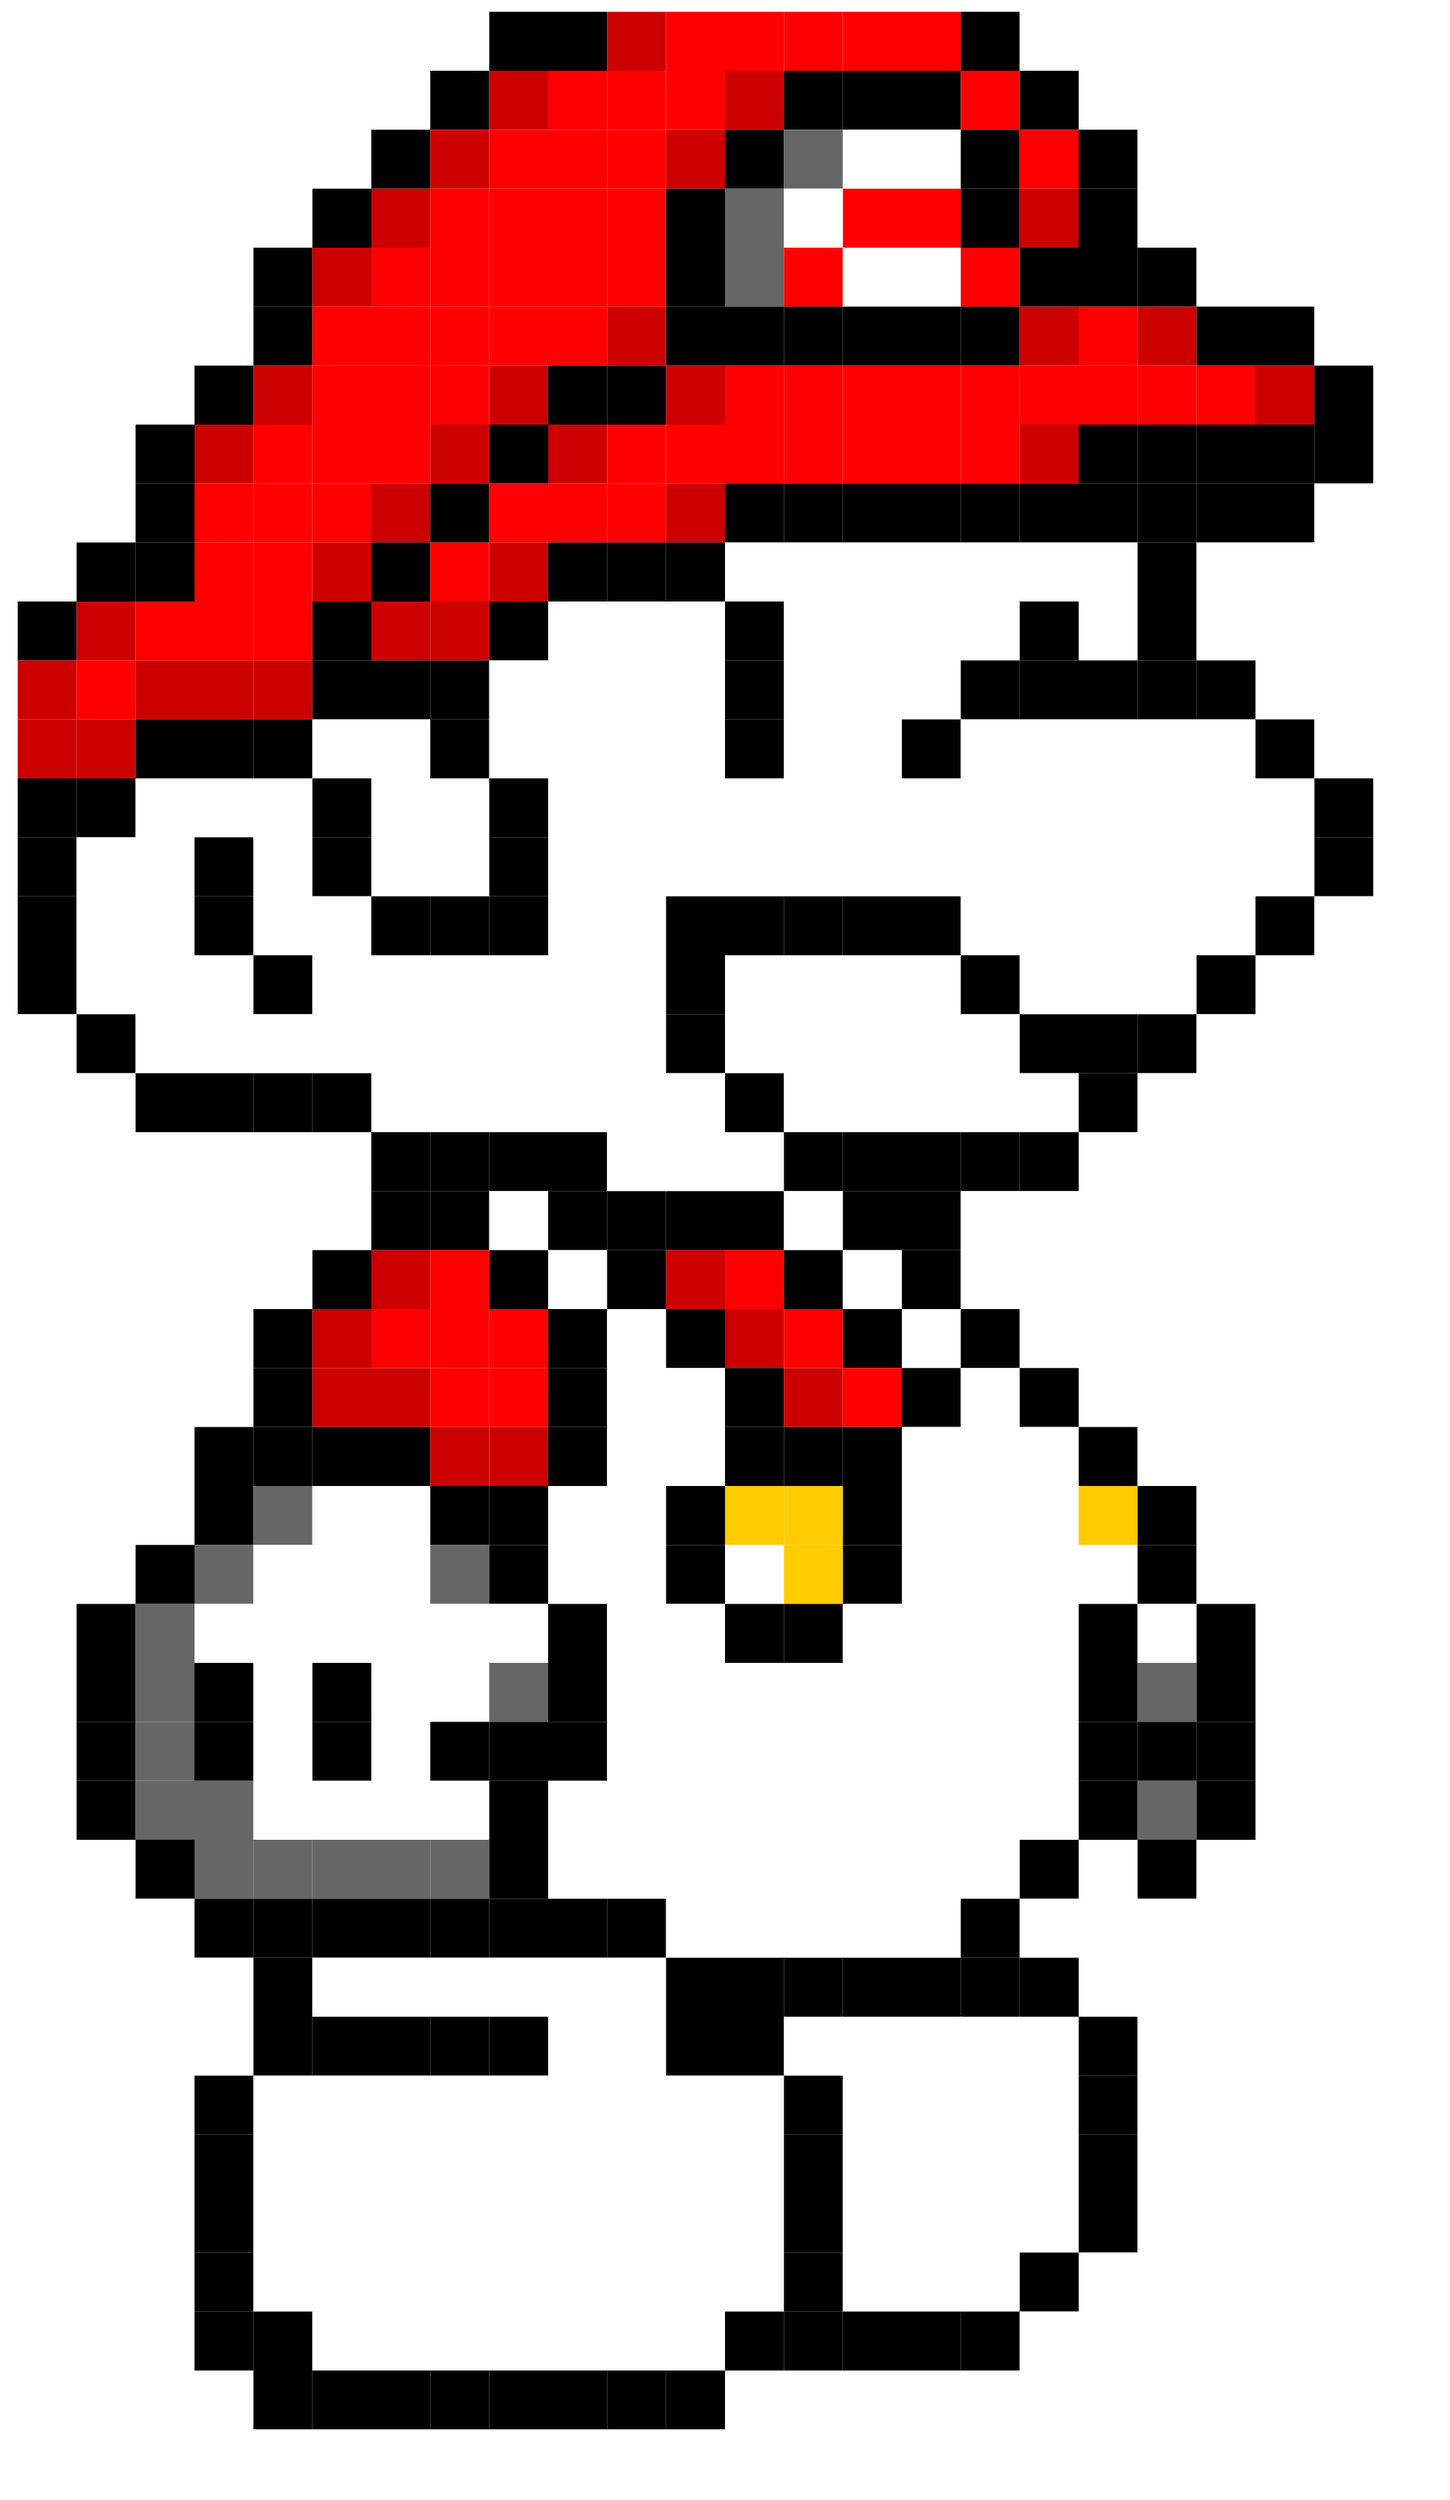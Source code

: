 digraph G {
	node [shape=none] 
Mat1 [label=<
 <table border="0" cellborder="0" cellspacing = "0">
<tr><td BGCOLOR = "#FFFFFF" height="40" width="40"></td><td BGCOLOR = "#FFFFFF" height="40" width="40"></td><td BGCOLOR = "#FFFFFF" height="40" width="40"></td><td BGCOLOR = "#FFFFFF" height="40" width="40"></td><td BGCOLOR = "#FFFFFF" height="40" width="40"></td><td BGCOLOR = "#FFFFFF" height="40" width="40"></td><td BGCOLOR = "#FFFFFF" height="40" width="40"></td><td BGCOLOR = "#FFFFFF" height="40" width="40"></td><td BGCOLOR = "#000000" height="40" width="40"></td><td BGCOLOR = "#000000" height="40" width="40"></td><td BGCOLOR = "#CC0000" height="40" width="40"></td><td BGCOLOR = "#FF0000" height="40" width="40"></td><td BGCOLOR = "#FF0000" height="40" width="40"></td><td BGCOLOR = "#FF0000" height="40" width="40"></td><td BGCOLOR = "#FF0000" height="40" width="40"></td><td BGCOLOR = "#FF0000" height="40" width="40"></td><td BGCOLOR = "#000000" height="40" width="40"></td><td BGCOLOR = "#FFFFFF" height="40" width="40"></td><td BGCOLOR = "#FFFFFF" height="40" width="40"></td><td BGCOLOR = "#FFFFFF" height="40" width="40"></td><td BGCOLOR = "#FFFFFF" height="40" width="40"></td><td BGCOLOR = "#FFFFFF" height="40" width="40"></td><td BGCOLOR = "#FFFFFF" height="40" width="40"></td><td BGCOLOR = "#FFFFFF" height="40" width="40"></td></tr>
<tr><td BGCOLOR = "#FFFFFF" height="40" width="40"></td><td BGCOLOR = "#FFFFFF" height="40" width="40"></td><td BGCOLOR = "#FFFFFF" height="40" width="40"></td><td BGCOLOR = "#FFFFFF" height="40" width="40"></td><td BGCOLOR = "#FFFFFF" height="40" width="40"></td><td BGCOLOR = "#FFFFFF" height="40" width="40"></td><td BGCOLOR = "#FFFFFF" height="40" width="40"></td><td BGCOLOR = "#000000" height="40" width="40"></td><td BGCOLOR = "#CC0000" height="40" width="40"></td><td BGCOLOR = "#FF0000" height="40" width="40"></td><td BGCOLOR = "#FF0000" height="40" width="40"></td><td BGCOLOR = "#FF0000" height="40" width="40"></td><td BGCOLOR = "#CC0000" height="40" width="40"></td><td BGCOLOR = "#000000" height="40" width="40"></td><td BGCOLOR = "#000000" height="40" width="40"></td><td BGCOLOR = "#000000" height="40" width="40"></td><td BGCOLOR = "#FF0000" height="40" width="40"></td><td BGCOLOR = "#000000" height="40" width="40"></td><td BGCOLOR = "#FFFFFF" height="40" width="40"></td><td BGCOLOR = "#FFFFFF" height="40" width="40"></td><td BGCOLOR = "#FFFFFF" height="40" width="40"></td><td BGCOLOR = "#FFFFFF" height="40" width="40"></td><td BGCOLOR = "#FFFFFF" height="40" width="40"></td><td BGCOLOR = "#FFFFFF" height="40" width="40"></td></tr>
<tr><td BGCOLOR = "#FFFFFF" height="40" width="40"></td><td BGCOLOR = "#FFFFFF" height="40" width="40"></td><td BGCOLOR = "#FFFFFF" height="40" width="40"></td><td BGCOLOR = "#FFFFFF" height="40" width="40"></td><td BGCOLOR = "#FFFFFF" height="40" width="40"></td><td BGCOLOR = "#FFFFFF" height="40" width="40"></td><td BGCOLOR = "#000000" height="40" width="40"></td><td BGCOLOR = "#CC0000" height="40" width="40"></td><td BGCOLOR = "#FF0000" height="40" width="40"></td><td BGCOLOR = "#FF0000" height="40" width="40"></td><td BGCOLOR = "#FF0000" height="40" width="40"></td><td BGCOLOR = "#CC0000" height="40" width="40"></td><td BGCOLOR = "#000000" height="40" width="40"></td><td BGCOLOR = "#666666" height="40" width="40"></td><td BGCOLOR = "#FFFFFF" height="40" width="40"></td><td BGCOLOR = "#FFFFFF" height="40" width="40"></td><td BGCOLOR = "#000000" height="40" width="40"></td><td BGCOLOR = "#FF0000" height="40" width="40"></td><td BGCOLOR = "#000000" height="40" width="40"></td><td BGCOLOR = "#FFFFFF" height="40" width="40"></td><td BGCOLOR = "#FFFFFF" height="40" width="40"></td><td BGCOLOR = "#FFFFFF" height="40" width="40"></td><td BGCOLOR = "#FFFFFF" height="40" width="40"></td><td BGCOLOR = "#FFFFFF" height="40" width="40"></td></tr>
<tr><td BGCOLOR = "#FFFFFF" height="40" width="40"></td><td BGCOLOR = "#FFFFFF" height="40" width="40"></td><td BGCOLOR = "#FFFFFF" height="40" width="40"></td><td BGCOLOR = "#FFFFFF" height="40" width="40"></td><td BGCOLOR = "#FFFFFF" height="40" width="40"></td><td BGCOLOR = "#000000" height="40" width="40"></td><td BGCOLOR = "#CC0000" height="40" width="40"></td><td BGCOLOR = "#FF0000" height="40" width="40"></td><td BGCOLOR = "#FF0000" height="40" width="40"></td><td BGCOLOR = "#FF0000" height="40" width="40"></td><td BGCOLOR = "#FF0000" height="40" width="40"></td><td BGCOLOR = "#000000" height="40" width="40"></td><td BGCOLOR = "#666666" height="40" width="40"></td><td BGCOLOR = "#FFFFFF" height="40" width="40"></td><td BGCOLOR = "#FF0000" height="40" width="40"></td><td BGCOLOR = "#FF0000" height="40" width="40"></td><td BGCOLOR = "#000000" height="40" width="40"></td><td BGCOLOR = "#CC0000" height="40" width="40"></td><td BGCOLOR = "#000000" height="40" width="40"></td><td BGCOLOR = "#FFFFFF" height="40" width="40"></td><td BGCOLOR = "#FFFFFF" height="40" width="40"></td><td BGCOLOR = "#FFFFFF" height="40" width="40"></td><td BGCOLOR = "#FFFFFF" height="40" width="40"></td><td BGCOLOR = "#FFFFFF" height="40" width="40"></td></tr>
<tr><td BGCOLOR = "#FFFFFF" height="40" width="40"></td><td BGCOLOR = "#FFFFFF" height="40" width="40"></td><td BGCOLOR = "#FFFFFF" height="40" width="40"></td><td BGCOLOR = "#FFFFFF" height="40" width="40"></td><td BGCOLOR = "#000000" height="40" width="40"></td><td BGCOLOR = "#CC0000" height="40" width="40"></td><td BGCOLOR = "#FF0000" height="40" width="40"></td><td BGCOLOR = "#FF0000" height="40" width="40"></td><td BGCOLOR = "#FF0000" height="40" width="40"></td><td BGCOLOR = "#FF0000" height="40" width="40"></td><td BGCOLOR = "#FF0000" height="40" width="40"></td><td BGCOLOR = "#000000" height="40" width="40"></td><td BGCOLOR = "#666666" height="40" width="40"></td><td BGCOLOR = "#FF0000" height="40" width="40"></td><td BGCOLOR = "#FFFFFF" height="40" width="40"></td><td BGCOLOR = "#FFFFFF" height="40" width="40"></td><td BGCOLOR = "#FF0000" height="40" width="40"></td><td BGCOLOR = "#000000" height="40" width="40"></td><td BGCOLOR = "#000000" height="40" width="40"></td><td BGCOLOR = "#000000" height="40" width="40"></td><td BGCOLOR = "#FFFFFF" height="40" width="40"></td><td BGCOLOR = "#FFFFFF" height="40" width="40"></td><td BGCOLOR = "#FFFFFF" height="40" width="40"></td><td BGCOLOR = "#FFFFFF" height="40" width="40"></td></tr>
<tr><td BGCOLOR = "#FFFFFF" height="40" width="40"></td><td BGCOLOR = "#FFFFFF" height="40" width="40"></td><td BGCOLOR = "#FFFFFF" height="40" width="40"></td><td BGCOLOR = "#FFFFFF" height="40" width="40"></td><td BGCOLOR = "#000000" height="40" width="40"></td><td BGCOLOR = "#FF0000" height="40" width="40"></td><td BGCOLOR = "#FF0000" height="40" width="40"></td><td BGCOLOR = "#FF0000" height="40" width="40"></td><td BGCOLOR = "#FF0000" height="40" width="40"></td><td BGCOLOR = "#FF0000" height="40" width="40"></td><td BGCOLOR = "#CC0000" height="40" width="40"></td><td BGCOLOR = "#000000" height="40" width="40"></td><td BGCOLOR = "#000000" height="40" width="40"></td><td BGCOLOR = "#000000" height="40" width="40"></td><td BGCOLOR = "#000000" height="40" width="40"></td><td BGCOLOR = "#000000" height="40" width="40"></td><td BGCOLOR = "#000000" height="40" width="40"></td><td BGCOLOR = "#CC0000" height="40" width="40"></td><td BGCOLOR = "#FF0000" height="40" width="40"></td><td BGCOLOR = "#CC0000" height="40" width="40"></td><td BGCOLOR = "#000000" height="40" width="40"></td><td BGCOLOR = "#000000" height="40" width="40"></td><td BGCOLOR = "#FFFFFF" height="40" width="40"></td><td BGCOLOR = "#FFFFFF" height="40" width="40"></td></tr>
<tr><td BGCOLOR = "#FFFFFF" height="40" width="40"></td><td BGCOLOR = "#FFFFFF" height="40" width="40"></td><td BGCOLOR = "#FFFFFF" height="40" width="40"></td><td BGCOLOR = "#000000" height="40" width="40"></td><td BGCOLOR = "#CC0000" height="40" width="40"></td><td BGCOLOR = "#FF0000" height="40" width="40"></td><td BGCOLOR = "#FF0000" height="40" width="40"></td><td BGCOLOR = "#FF0000" height="40" width="40"></td><td BGCOLOR = "#CC0000" height="40" width="40"></td><td BGCOLOR = "#000000" height="40" width="40"></td><td BGCOLOR = "#000000" height="40" width="40"></td><td BGCOLOR = "#CC0000" height="40" width="40"></td><td BGCOLOR = "#FF0000" height="40" width="40"></td><td BGCOLOR = "#FF0000" height="40" width="40"></td><td BGCOLOR = "#FF0000" height="40" width="40"></td><td BGCOLOR = "#FF0000" height="40" width="40"></td><td BGCOLOR = "#FF0000" height="40" width="40"></td><td BGCOLOR = "#FF0000" height="40" width="40"></td><td BGCOLOR = "#FF0000" height="40" width="40"></td><td BGCOLOR = "#FF0000" height="40" width="40"></td><td BGCOLOR = "#FF0000" height="40" width="40"></td><td BGCOLOR = "#CC0000" height="40" width="40"></td><td BGCOLOR = "#000000" height="40" width="40"></td><td BGCOLOR = "#FFFFFF" height="40" width="40"></td></tr>
<tr><td BGCOLOR = "#FFFFFF" height="40" width="40"></td><td BGCOLOR = "#FFFFFF" height="40" width="40"></td><td BGCOLOR = "#000000" height="40" width="40"></td><td BGCOLOR = "#CC0000" height="40" width="40"></td><td BGCOLOR = "#FF0000" height="40" width="40"></td><td BGCOLOR = "#FF0000" height="40" width="40"></td><td BGCOLOR = "#FF0000" height="40" width="40"></td><td BGCOLOR = "#CC0000" height="40" width="40"></td><td BGCOLOR = "#000000" height="40" width="40"></td><td BGCOLOR = "#CC0000" height="40" width="40"></td><td BGCOLOR = "#FF0000" height="40" width="40"></td><td BGCOLOR = "#FF0000" height="40" width="40"></td><td BGCOLOR = "#FF0000" height="40" width="40"></td><td BGCOLOR = "#FF0000" height="40" width="40"></td><td BGCOLOR = "#FF0000" height="40" width="40"></td><td BGCOLOR = "#FF0000" height="40" width="40"></td><td BGCOLOR = "#FF0000" height="40" width="40"></td><td BGCOLOR = "#CC0000" height="40" width="40"></td><td BGCOLOR = "#000000" height="40" width="40"></td><td BGCOLOR = "#000000" height="40" width="40"></td><td BGCOLOR = "#000000" height="40" width="40"></td><td BGCOLOR = "#000000" height="40" width="40"></td><td BGCOLOR = "#000000" height="40" width="40"></td><td BGCOLOR = "#FFFFFF" height="40" width="40"></td></tr>
<tr><td BGCOLOR = "#FFFFFF" height="40" width="40"></td><td BGCOLOR = "#FFFFFF" height="40" width="40"></td><td BGCOLOR = "#000000" height="40" width="40"></td><td BGCOLOR = "#FF0000" height="40" width="40"></td><td BGCOLOR = "#FF0000" height="40" width="40"></td><td BGCOLOR = "#FF0000" height="40" width="40"></td><td BGCOLOR = "#CC0000" height="40" width="40"></td><td BGCOLOR = "#000000" height="40" width="40"></td><td BGCOLOR = "#FF0000" height="40" width="40"></td><td BGCOLOR = "#FF0000" height="40" width="40"></td><td BGCOLOR = "#FF0000" height="40" width="40"></td><td BGCOLOR = "#CC0000" height="40" width="40"></td><td BGCOLOR = "#000000" height="40" width="40"></td><td BGCOLOR = "#000000" height="40" width="40"></td><td BGCOLOR = "#000000" height="40" width="40"></td><td BGCOLOR = "#000000" height="40" width="40"></td><td BGCOLOR = "#000000" height="40" width="40"></td><td BGCOLOR = "#000000" height="40" width="40"></td><td BGCOLOR = "#000000" height="40" width="40"></td><td BGCOLOR = "#000000" height="40" width="40"></td><td BGCOLOR = "#000000" height="40" width="40"></td><td BGCOLOR = "#000000" height="40" width="40"></td><td BGCOLOR = "#FFFFFF" height="40" width="40"></td><td BGCOLOR = "#FFFFFF" height="40" width="40"></td></tr>
<tr><td BGCOLOR = "#FFFFFF" height="40" width="40"></td><td BGCOLOR = "#000000" height="40" width="40"></td><td BGCOLOR = "#000000" height="40" width="40"></td><td BGCOLOR = "#FF0000" height="40" width="40"></td><td BGCOLOR = "#FF0000" height="40" width="40"></td><td BGCOLOR = "#CC0000" height="40" width="40"></td><td BGCOLOR = "#000000" height="40" width="40"></td><td BGCOLOR = "#FF0000" height="40" width="40"></td><td BGCOLOR = "#CC0000" height="40" width="40"></td><td BGCOLOR = "#000000" height="40" width="40"></td><td BGCOLOR = "#000000" height="40" width="40"></td><td BGCOLOR = "#000000" height="40" width="40"></td><td BGCOLOR = "#FFFFFF" height="40" width="40"></td><td BGCOLOR = "#FFFFFF" height="40" width="40"></td><td BGCOLOR = "#FFFFFF" height="40" width="40"></td><td BGCOLOR = "#FFFFFF" height="40" width="40"></td><td BGCOLOR = "#FFFFFF" height="40" width="40"></td><td BGCOLOR = "#FFFFFF" height="40" width="40"></td><td BGCOLOR = "#FFFFFF" height="40" width="40"></td><td BGCOLOR = "#000000" height="40" width="40"></td><td BGCOLOR = "#FFFFFF" height="40" width="40"></td><td BGCOLOR = "#FFFFFF" height="40" width="40"></td><td BGCOLOR = "#FFFFFF" height="40" width="40"></td><td BGCOLOR = "#FFFFFF" height="40" width="40"></td></tr>
<tr><td BGCOLOR = "#000000" height="40" width="40"></td><td BGCOLOR = "#CC0000" height="40" width="40"></td><td BGCOLOR = "#FF0000" height="40" width="40"></td><td BGCOLOR = "#FF0000" height="40" width="40"></td><td BGCOLOR = "#FF0000" height="40" width="40"></td><td BGCOLOR = "#000000" height="40" width="40"></td><td BGCOLOR = "#CC0000" height="40" width="40"></td><td BGCOLOR = "#CC0000" height="40" width="40"></td><td BGCOLOR = "#000000" height="40" width="40"></td><td BGCOLOR = "#FFFFFF" height="40" width="40"></td><td BGCOLOR = "#FFFFFF" height="40" width="40"></td><td BGCOLOR = "#FFFFFF" height="40" width="40"></td><td BGCOLOR = "#000000" height="40" width="40"></td><td BGCOLOR = "#FFFFFF" height="40" width="40"></td><td BGCOLOR = "#FFFFFF" height="40" width="40"></td><td BGCOLOR = "#FFFFFF" height="40" width="40"></td><td BGCOLOR = "#FFFFFF" height="40" width="40"></td><td BGCOLOR = "#000000" height="40" width="40"></td><td BGCOLOR = "#FFFFFF" height="40" width="40"></td><td BGCOLOR = "#000000" height="40" width="40"></td><td BGCOLOR = "#FFFFFF" height="40" width="40"></td><td BGCOLOR = "#FFFFFF" height="40" width="40"></td><td BGCOLOR = "#FFFFFF" height="40" width="40"></td><td BGCOLOR = "#FFFFFF" height="40" width="40"></td></tr>
<tr><td BGCOLOR = "#CC0000" height="40" width="40"></td><td BGCOLOR = "#FF0000" height="40" width="40"></td><td BGCOLOR = "#CC0000" height="40" width="40"></td><td BGCOLOR = "#CC0000" height="40" width="40"></td><td BGCOLOR = "#CC0000" height="40" width="40"></td><td BGCOLOR = "#000000" height="40" width="40"></td><td BGCOLOR = "#000000" height="40" width="40"></td><td BGCOLOR = "#000000" height="40" width="40"></td><td BGCOLOR = "#FFFFFF" height="40" width="40"></td><td BGCOLOR = "#FFFFFF" height="40" width="40"></td><td BGCOLOR = "#FFFFFF" height="40" width="40"></td><td BGCOLOR = "#FFFFFF" height="40" width="40"></td><td BGCOLOR = "#000000" height="40" width="40"></td><td BGCOLOR = "#FFFFFF" height="40" width="40"></td><td BGCOLOR = "#FFFFFF" height="40" width="40"></td><td BGCOLOR = "#FFFFFF" height="40" width="40"></td><td BGCOLOR = "#000000" height="40" width="40"></td><td BGCOLOR = "#000000" height="40" width="40"></td><td BGCOLOR = "#000000" height="40" width="40"></td><td BGCOLOR = "#000000" height="40" width="40"></td><td BGCOLOR = "#000000" height="40" width="40"></td><td BGCOLOR = "#FFFFFF" height="40" width="40"></td><td BGCOLOR = "#FFFFFF" height="40" width="40"></td><td BGCOLOR = "#FFFFFF" height="40" width="40"></td></tr>
<tr><td BGCOLOR = "#CC0000" height="40" width="40"></td><td BGCOLOR = "#CC0000" height="40" width="40"></td><td BGCOLOR = "#000000" height="40" width="40"></td><td BGCOLOR = "#000000" height="40" width="40"></td><td BGCOLOR = "#000000" height="40" width="40"></td><td BGCOLOR = "#FFFFFF" height="40" width="40"></td><td BGCOLOR = "#FFFFFF" height="40" width="40"></td><td BGCOLOR = "#000000" height="40" width="40"></td><td BGCOLOR = "#FFFFFF" height="40" width="40"></td><td BGCOLOR = "#FFFFFF" height="40" width="40"></td><td BGCOLOR = "#FFFFFF" height="40" width="40"></td><td BGCOLOR = "#FFFFFF" height="40" width="40"></td><td BGCOLOR = "#000000" height="40" width="40"></td><td BGCOLOR = "#FFFFFF" height="40" width="40"></td><td BGCOLOR = "#FFFFFF" height="40" width="40"></td><td BGCOLOR = "#000000" height="40" width="40"></td><td BGCOLOR = "#FFFFFF" height="40" width="40"></td><td BGCOLOR = "#FFFFFF" height="40" width="40"></td><td BGCOLOR = "#FFFFFF" height="40" width="40"></td><td BGCOLOR = "#FFFFFF" height="40" width="40"></td><td BGCOLOR = "#FFFFFF" height="40" width="40"></td><td BGCOLOR = "#000000" height="40" width="40"></td><td BGCOLOR = "#FFFFFF" height="40" width="40"></td><td BGCOLOR = "#FFFFFF" height="40" width="40"></td></tr>
<tr><td BGCOLOR = "#000000" height="40" width="40"></td><td BGCOLOR = "#000000" height="40" width="40"></td><td BGCOLOR = "#FFFFFF" height="40" width="40"></td><td BGCOLOR = "#FFFFFF" height="40" width="40"></td><td BGCOLOR = "#FFFFFF" height="40" width="40"></td><td BGCOLOR = "#000000" height="40" width="40"></td><td BGCOLOR = "#FFFFFF" height="40" width="40"></td><td BGCOLOR = "#FFFFFF" height="40" width="40"></td><td BGCOLOR = "#000000" height="40" width="40"></td><td BGCOLOR = "#FFFFFF" height="40" width="40"></td><td BGCOLOR = "#FFFFFF" height="40" width="40"></td><td BGCOLOR = "#FFFFFF" height="40" width="40"></td><td BGCOLOR = "#FFFFFF" height="40" width="40"></td><td BGCOLOR = "#FFFFFF" height="40" width="40"></td><td BGCOLOR = "#FFFFFF" height="40" width="40"></td><td BGCOLOR = "#FFFFFF" height="40" width="40"></td><td BGCOLOR = "#FFFFFF" height="40" width="40"></td><td BGCOLOR = "#FFFFFF" height="40" width="40"></td><td BGCOLOR = "#FFFFFF" height="40" width="40"></td><td BGCOLOR = "#FFFFFF" height="40" width="40"></td><td BGCOLOR = "#FFFFFF" height="40" width="40"></td><td BGCOLOR = "#FFFFFF" height="40" width="40"></td><td BGCOLOR = "#000000" height="40" width="40"></td><td BGCOLOR = "#FFFFFF" height="40" width="40"></td></tr>
<tr><td BGCOLOR = "#000000" height="40" width="40"></td><td BGCOLOR = "#FFFFFF" height="40" width="40"></td><td BGCOLOR = "#FFFFFF" height="40" width="40"></td><td BGCOLOR = "#000000" height="40" width="40"></td><td BGCOLOR = "#FFFFFF" height="40" width="40"></td><td BGCOLOR = "#000000" height="40" width="40"></td><td BGCOLOR = "#FFFFFF" height="40" width="40"></td><td BGCOLOR = "#FFFFFF" height="40" width="40"></td><td BGCOLOR = "#000000" height="40" width="40"></td><td BGCOLOR = "#FFFFFF" height="40" width="40"></td><td BGCOLOR = "#FFFFFF" height="40" width="40"></td><td BGCOLOR = "#FFFFFF" height="40" width="40"></td><td BGCOLOR = "#FFFFFF" height="40" width="40"></td><td BGCOLOR = "#FFFFFF" height="40" width="40"></td><td BGCOLOR = "#FFFFFF" height="40" width="40"></td><td BGCOLOR = "#FFFFFF" height="40" width="40"></td><td BGCOLOR = "#FFFFFF" height="40" width="40"></td><td BGCOLOR = "#FFFFFF" height="40" width="40"></td><td BGCOLOR = "#FFFFFF" height="40" width="40"></td><td BGCOLOR = "#FFFFFF" height="40" width="40"></td><td BGCOLOR = "#FFFFFF" height="40" width="40"></td><td BGCOLOR = "#FFFFFF" height="40" width="40"></td><td BGCOLOR = "#000000" height="40" width="40"></td><td BGCOLOR = "#FFFFFF" height="40" width="40"></td></tr>
<tr><td BGCOLOR = "#000000" height="40" width="40"></td><td BGCOLOR = "#FFFFFF" height="40" width="40"></td><td BGCOLOR = "#FFFFFF" height="40" width="40"></td><td BGCOLOR = "#000000" height="40" width="40"></td><td BGCOLOR = "#FFFFFF" height="40" width="40"></td><td BGCOLOR = "#FFFFFF" height="40" width="40"></td><td BGCOLOR = "#000000" height="40" width="40"></td><td BGCOLOR = "#000000" height="40" width="40"></td><td BGCOLOR = "#000000" height="40" width="40"></td><td BGCOLOR = "#FFFFFF" height="40" width="40"></td><td BGCOLOR = "#FFFFFF" height="40" width="40"></td><td BGCOLOR = "#000000" height="40" width="40"></td><td BGCOLOR = "#000000" height="40" width="40"></td><td BGCOLOR = "#000000" height="40" width="40"></td><td BGCOLOR = "#000000" height="40" width="40"></td><td BGCOLOR = "#000000" height="40" width="40"></td><td BGCOLOR = "#FFFFFF" height="40" width="40"></td><td BGCOLOR = "#FFFFFF" height="40" width="40"></td><td BGCOLOR = "#FFFFFF" height="40" width="40"></td><td BGCOLOR = "#FFFFFF" height="40" width="40"></td><td BGCOLOR = "#FFFFFF" height="40" width="40"></td><td BGCOLOR = "#000000" height="40" width="40"></td><td BGCOLOR = "#FFFFFF" height="40" width="40"></td><td BGCOLOR = "#FFFFFF" height="40" width="40"></td></tr>
<tr><td BGCOLOR = "#000000" height="40" width="40"></td><td BGCOLOR = "#FFFFFF" height="40" width="40"></td><td BGCOLOR = "#FFFFFF" height="40" width="40"></td><td BGCOLOR = "#FFFFFF" height="40" width="40"></td><td BGCOLOR = "#000000" height="40" width="40"></td><td BGCOLOR = "#FFFFFF" height="40" width="40"></td><td BGCOLOR = "#FFFFFF" height="40" width="40"></td><td BGCOLOR = "#FFFFFF" height="40" width="40"></td><td BGCOLOR = "#FFFFFF" height="40" width="40"></td><td BGCOLOR = "#FFFFFF" height="40" width="40"></td><td BGCOLOR = "#FFFFFF" height="40" width="40"></td><td BGCOLOR = "#000000" height="40" width="40"></td><td BGCOLOR = "#FFFFFF" height="40" width="40"></td><td BGCOLOR = "#FFFFFF" height="40" width="40"></td><td BGCOLOR = "#FFFFFF" height="40" width="40"></td><td BGCOLOR = "#FFFFFF" height="40" width="40"></td><td BGCOLOR = "#000000" height="40" width="40"></td><td BGCOLOR = "#FFFFFF" height="40" width="40"></td><td BGCOLOR = "#FFFFFF" height="40" width="40"></td><td BGCOLOR = "#FFFFFF" height="40" width="40"></td><td BGCOLOR = "#000000" height="40" width="40"></td><td BGCOLOR = "#FFFFFF" height="40" width="40"></td><td BGCOLOR = "#FFFFFF" height="40" width="40"></td><td BGCOLOR = "#FFFFFF" height="40" width="40"></td></tr>
<tr><td BGCOLOR = "#FFFFFF" height="40" width="40"></td><td BGCOLOR = "#000000" height="40" width="40"></td><td BGCOLOR = "#FFFFFF" height="40" width="40"></td><td BGCOLOR = "#FFFFFF" height="40" width="40"></td><td BGCOLOR = "#FFFFFF" height="40" width="40"></td><td BGCOLOR = "#FFFFFF" height="40" width="40"></td><td BGCOLOR = "#FFFFFF" height="40" width="40"></td><td BGCOLOR = "#FFFFFF" height="40" width="40"></td><td BGCOLOR = "#FFFFFF" height="40" width="40"></td><td BGCOLOR = "#FFFFFF" height="40" width="40"></td><td BGCOLOR = "#FFFFFF" height="40" width="40"></td><td BGCOLOR = "#000000" height="40" width="40"></td><td BGCOLOR = "#FFFFFF" height="40" width="40"></td><td BGCOLOR = "#FFFFFF" height="40" width="40"></td><td BGCOLOR = "#FFFFFF" height="40" width="40"></td><td BGCOLOR = "#FFFFFF" height="40" width="40"></td><td BGCOLOR = "#FFFFFF" height="40" width="40"></td><td BGCOLOR = "#000000" height="40" width="40"></td><td BGCOLOR = "#000000" height="40" width="40"></td><td BGCOLOR = "#000000" height="40" width="40"></td><td BGCOLOR = "#FFFFFF" height="40" width="40"></td><td BGCOLOR = "#FFFFFF" height="40" width="40"></td><td BGCOLOR = "#FFFFFF" height="40" width="40"></td><td BGCOLOR = "#FFFFFF" height="40" width="40"></td></tr>
<tr><td BGCOLOR = "#FFFFFF" height="40" width="40"></td><td BGCOLOR = "#FFFFFF" height="40" width="40"></td><td BGCOLOR = "#000000" height="40" width="40"></td><td BGCOLOR = "#000000" height="40" width="40"></td><td BGCOLOR = "#000000" height="40" width="40"></td><td BGCOLOR = "#000000" height="40" width="40"></td><td BGCOLOR = "#FFFFFF" height="40" width="40"></td><td BGCOLOR = "#FFFFFF" height="40" width="40"></td><td BGCOLOR = "#FFFFFF" height="40" width="40"></td><td BGCOLOR = "#FFFFFF" height="40" width="40"></td><td BGCOLOR = "#FFFFFF" height="40" width="40"></td><td BGCOLOR = "#FFFFFF" height="40" width="40"></td><td BGCOLOR = "#000000" height="40" width="40"></td><td BGCOLOR = "#FFFFFF" height="40" width="40"></td><td BGCOLOR = "#FFFFFF" height="40" width="40"></td><td BGCOLOR = "#FFFFFF" height="40" width="40"></td><td BGCOLOR = "#FFFFFF" height="40" width="40"></td><td BGCOLOR = "#FFFFFF" height="40" width="40"></td><td BGCOLOR = "#000000" height="40" width="40"></td><td BGCOLOR = "#FFFFFF" height="40" width="40"></td><td BGCOLOR = "#FFFFFF" height="40" width="40"></td><td BGCOLOR = "#FFFFFF" height="40" width="40"></td><td BGCOLOR = "#FFFFFF" height="40" width="40"></td><td BGCOLOR = "#FFFFFF" height="40" width="40"></td></tr>
<tr><td BGCOLOR = "#FFFFFF" height="40" width="40"></td><td BGCOLOR = "#FFFFFF" height="40" width="40"></td><td BGCOLOR = "#FFFFFF" height="40" width="40"></td><td BGCOLOR = "#FFFFFF" height="40" width="40"></td><td BGCOLOR = "#FFFFFF" height="40" width="40"></td><td BGCOLOR = "#FFFFFF" height="40" width="40"></td><td BGCOLOR = "#000000" height="40" width="40"></td><td BGCOLOR = "#000000" height="40" width="40"></td><td BGCOLOR = "#000000" height="40" width="40"></td><td BGCOLOR = "#000000" height="40" width="40"></td><td BGCOLOR = "#FFFFFF" height="40" width="40"></td><td BGCOLOR = "#FFFFFF" height="40" width="40"></td><td BGCOLOR = "#FFFFFF" height="40" width="40"></td><td BGCOLOR = "#000000" height="40" width="40"></td><td BGCOLOR = "#000000" height="40" width="40"></td><td BGCOLOR = "#000000" height="40" width="40"></td><td BGCOLOR = "#000000" height="40" width="40"></td><td BGCOLOR = "#000000" height="40" width="40"></td><td BGCOLOR = "#FFFFFF" height="40" width="40"></td><td BGCOLOR = "#FFFFFF" height="40" width="40"></td><td BGCOLOR = "#FFFFFF" height="40" width="40"></td><td BGCOLOR = "#FFFFFF" height="40" width="40"></td><td BGCOLOR = "#FFFFFF" height="40" width="40"></td><td BGCOLOR = "#FFFFFF" height="40" width="40"></td></tr>
<tr><td BGCOLOR = "#FFFFFF" height="40" width="40"></td><td BGCOLOR = "#FFFFFF" height="40" width="40"></td><td BGCOLOR = "#FFFFFF" height="40" width="40"></td><td BGCOLOR = "#FFFFFF" height="40" width="40"></td><td BGCOLOR = "#FFFFFF" height="40" width="40"></td><td BGCOLOR = "#FFFFFF" height="40" width="40"></td><td BGCOLOR = "#000000" height="40" width="40"></td><td BGCOLOR = "#000000" height="40" width="40"></td><td BGCOLOR = "#FFFFFF" height="40" width="40"></td><td BGCOLOR = "#000000" height="40" width="40"></td><td BGCOLOR = "#000000" height="40" width="40"></td><td BGCOLOR = "#000000" height="40" width="40"></td><td BGCOLOR = "#000000" height="40" width="40"></td><td BGCOLOR = "#FFFFFF" height="40" width="40"></td><td BGCOLOR = "#000000" height="40" width="40"></td><td BGCOLOR = "#000000" height="40" width="40"></td><td BGCOLOR = "#FFFFFF" height="40" width="40"></td><td BGCOLOR = "#FFFFFF" height="40" width="40"></td><td BGCOLOR = "#FFFFFF" height="40" width="40"></td><td BGCOLOR = "#FFFFFF" height="40" width="40"></td><td BGCOLOR = "#FFFFFF" height="40" width="40"></td><td BGCOLOR = "#FFFFFF" height="40" width="40"></td><td BGCOLOR = "#FFFFFF" height="40" width="40"></td><td BGCOLOR = "#FFFFFF" height="40" width="40"></td></tr>
<tr><td BGCOLOR = "#FFFFFF" height="40" width="40"></td><td BGCOLOR = "#FFFFFF" height="40" width="40"></td><td BGCOLOR = "#FFFFFF" height="40" width="40"></td><td BGCOLOR = "#FFFFFF" height="40" width="40"></td><td BGCOLOR = "#FFFFFF" height="40" width="40"></td><td BGCOLOR = "#000000" height="40" width="40"></td><td BGCOLOR = "#CC0000" height="40" width="40"></td><td BGCOLOR = "#FF0000" height="40" width="40"></td><td BGCOLOR = "#000000" height="40" width="40"></td><td BGCOLOR = "#FFFFFF" height="40" width="40"></td><td BGCOLOR = "#000000" height="40" width="40"></td><td BGCOLOR = "#CC0000" height="40" width="40"></td><td BGCOLOR = "#FF0000" height="40" width="40"></td><td BGCOLOR = "#000000" height="40" width="40"></td><td BGCOLOR = "#FFFFFF" height="40" width="40"></td><td BGCOLOR = "#000000" height="40" width="40"></td><td BGCOLOR = "#FFFFFF" height="40" width="40"></td><td BGCOLOR = "#FFFFFF" height="40" width="40"></td><td BGCOLOR = "#FFFFFF" height="40" width="40"></td><td BGCOLOR = "#FFFFFF" height="40" width="40"></td><td BGCOLOR = "#FFFFFF" height="40" width="40"></td><td BGCOLOR = "#FFFFFF" height="40" width="40"></td><td BGCOLOR = "#FFFFFF" height="40" width="40"></td><td BGCOLOR = "#FFFFFF" height="40" width="40"></td></tr>
<tr><td BGCOLOR = "#FFFFFF" height="40" width="40"></td><td BGCOLOR = "#FFFFFF" height="40" width="40"></td><td BGCOLOR = "#FFFFFF" height="40" width="40"></td><td BGCOLOR = "#FFFFFF" height="40" width="40"></td><td BGCOLOR = "#000000" height="40" width="40"></td><td BGCOLOR = "#CC0000" height="40" width="40"></td><td BGCOLOR = "#FF0000" height="40" width="40"></td><td BGCOLOR = "#FF0000" height="40" width="40"></td><td BGCOLOR = "#FF0000" height="40" width="40"></td><td BGCOLOR = "#000000" height="40" width="40"></td><td BGCOLOR = "#FFFFFF" height="40" width="40"></td><td BGCOLOR = "#000000" height="40" width="40"></td><td BGCOLOR = "#CC0000" height="40" width="40"></td><td BGCOLOR = "#FF0000" height="40" width="40"></td><td BGCOLOR = "#000000" height="40" width="40"></td><td BGCOLOR = "#FFFFFF" height="40" width="40"></td><td BGCOLOR = "#000000" height="40" width="40"></td><td BGCOLOR = "#FFFFFF" height="40" width="40"></td><td BGCOLOR = "#FFFFFF" height="40" width="40"></td><td BGCOLOR = "#FFFFFF" height="40" width="40"></td><td BGCOLOR = "#FFFFFF" height="40" width="40"></td><td BGCOLOR = "#FFFFFF" height="40" width="40"></td><td BGCOLOR = "#FFFFFF" height="40" width="40"></td><td BGCOLOR = "#FFFFFF" height="40" width="40"></td></tr>
<tr><td BGCOLOR = "#FFFFFF" height="40" width="40"></td><td BGCOLOR = "#FFFFFF" height="40" width="40"></td><td BGCOLOR = "#FFFFFF" height="40" width="40"></td><td BGCOLOR = "#FFFFFF" height="40" width="40"></td><td BGCOLOR = "#000000" height="40" width="40"></td><td BGCOLOR = "#CC0000" height="40" width="40"></td><td BGCOLOR = "#CC0000" height="40" width="40"></td><td BGCOLOR = "#FF0000" height="40" width="40"></td><td BGCOLOR = "#FF0000" height="40" width="40"></td><td BGCOLOR = "#000000" height="40" width="40"></td><td BGCOLOR = "#FFFFFF" height="40" width="40"></td><td BGCOLOR = "#FFFFFF" height="40" width="40"></td><td BGCOLOR = "#000000" height="40" width="40"></td><td BGCOLOR = "#CC0000" height="40" width="40"></td><td BGCOLOR = "#FF0000" height="40" width="40"></td><td BGCOLOR = "#000000" height="40" width="40"></td><td BGCOLOR = "#FFFFFF" height="40" width="40"></td><td BGCOLOR = "#000000" height="40" width="40"></td><td BGCOLOR = "#FFFFFF" height="40" width="40"></td><td BGCOLOR = "#FFFFFF" height="40" width="40"></td><td BGCOLOR = "#FFFFFF" height="40" width="40"></td><td BGCOLOR = "#FFFFFF" height="40" width="40"></td><td BGCOLOR = "#FFFFFF" height="40" width="40"></td><td BGCOLOR = "#FFFFFF" height="40" width="40"></td></tr>
<tr><td BGCOLOR = "#FFFFFF" height="40" width="40"></td><td BGCOLOR = "#FFFFFF" height="40" width="40"></td><td BGCOLOR = "#FFFFFF" height="40" width="40"></td><td BGCOLOR = "#000000" height="40" width="40"></td><td BGCOLOR = "#000000" height="40" width="40"></td><td BGCOLOR = "#000000" height="40" width="40"></td><td BGCOLOR = "#000000" height="40" width="40"></td><td BGCOLOR = "#CC0000" height="40" width="40"></td><td BGCOLOR = "#CC0000" height="40" width="40"></td><td BGCOLOR = "#000000" height="40" width="40"></td><td BGCOLOR = "#FFFFFF" height="40" width="40"></td><td BGCOLOR = "#FFFFFF" height="40" width="40"></td><td BGCOLOR = "#000000" height="40" width="40"></td><td BGCOLOR = "#000000" height="40" width="40"></td><td BGCOLOR = "#000000" height="40" width="40"></td><td BGCOLOR = "#FFFFFF" height="40" width="40"></td><td BGCOLOR = "#FFFFFF" height="40" width="40"></td><td BGCOLOR = "#FFFFFF" height="40" width="40"></td><td BGCOLOR = "#000000" height="40" width="40"></td><td BGCOLOR = "#FFFFFF" height="40" width="40"></td><td BGCOLOR = "#FFFFFF" height="40" width="40"></td><td BGCOLOR = "#FFFFFF" height="40" width="40"></td><td BGCOLOR = "#FFFFFF" height="40" width="40"></td><td BGCOLOR = "#FFFFFF" height="40" width="40"></td></tr>
<tr><td BGCOLOR = "#FFFFFF" height="40" width="40"></td><td BGCOLOR = "#FFFFFF" height="40" width="40"></td><td BGCOLOR = "#FFFFFF" height="40" width="40"></td><td BGCOLOR = "#000000" height="40" width="40"></td><td BGCOLOR = "#666666" height="40" width="40"></td><td BGCOLOR = "#FFFFFF" height="40" width="40"></td><td BGCOLOR = "#FFFFFF" height="40" width="40"></td><td BGCOLOR = "#000000" height="40" width="40"></td><td BGCOLOR = "#000000" height="40" width="40"></td><td BGCOLOR = "#FFFFFF" height="40" width="40"></td><td BGCOLOR = "#FFFFFF" height="40" width="40"></td><td BGCOLOR = "#000000" height="40" width="40"></td><td BGCOLOR = "#FFCC00" height="40" width="40"></td><td BGCOLOR = "#FFCC00" height="40" width="40"></td><td BGCOLOR = "#000000" height="40" width="40"></td><td BGCOLOR = "#FFFFFF" height="40" width="40"></td><td BGCOLOR = "#FFFFFF" height="40" width="40"></td><td BGCOLOR = "#FFFFFF" height="40" width="40"></td><td BGCOLOR = "#FFCC00" height="40" width="40"></td><td BGCOLOR = "#000000" height="40" width="40"></td><td BGCOLOR = "#FFFFFF" height="40" width="40"></td><td BGCOLOR = "#FFFFFF" height="40" width="40"></td><td BGCOLOR = "#FFFFFF" height="40" width="40"></td><td BGCOLOR = "#FFFFFF" height="40" width="40"></td></tr>
<tr><td BGCOLOR = "#FFFFFF" height="40" width="40"></td><td BGCOLOR = "#FFFFFF" height="40" width="40"></td><td BGCOLOR = "#000000" height="40" width="40"></td><td BGCOLOR = "#666666" height="40" width="40"></td><td BGCOLOR = "#FFFFFF" height="40" width="40"></td><td BGCOLOR = "#FFFFFF" height="40" width="40"></td><td BGCOLOR = "#FFFFFF" height="40" width="40"></td><td BGCOLOR = "#666666" height="40" width="40"></td><td BGCOLOR = "#000000" height="40" width="40"></td><td BGCOLOR = "#FFFFFF" height="40" width="40"></td><td BGCOLOR = "#FFFFFF" height="40" width="40"></td><td BGCOLOR = "#000000" height="40" width="40"></td><td BGCOLOR = "#FFFFFF" height="40" width="40"></td><td BGCOLOR = "#FFCC00" height="40" width="40"></td><td BGCOLOR = "#000000" height="40" width="40"></td><td BGCOLOR = "#FFFFFF" height="40" width="40"></td><td BGCOLOR = "#FFFFFF" height="40" width="40"></td><td BGCOLOR = "#FFFFFF" height="40" width="40"></td><td BGCOLOR = "#FFFFFF" height="40" width="40"></td><td BGCOLOR = "#000000" height="40" width="40"></td><td BGCOLOR = "#FFFFFF" height="40" width="40"></td><td BGCOLOR = "#FFFFFF" height="40" width="40"></td><td BGCOLOR = "#FFFFFF" height="40" width="40"></td><td BGCOLOR = "#FFFFFF" height="40" width="40"></td></tr>
<tr><td BGCOLOR = "#FFFFFF" height="40" width="40"></td><td BGCOLOR = "#000000" height="40" width="40"></td><td BGCOLOR = "#666666" height="40" width="40"></td><td BGCOLOR = "#FFFFFF" height="40" width="40"></td><td BGCOLOR = "#FFFFFF" height="40" width="40"></td><td BGCOLOR = "#FFFFFF" height="40" width="40"></td><td BGCOLOR = "#FFFFFF" height="40" width="40"></td><td BGCOLOR = "#FFFFFF" height="40" width="40"></td><td BGCOLOR = "#FFFFFF" height="40" width="40"></td><td BGCOLOR = "#000000" height="40" width="40"></td><td BGCOLOR = "#FFFFFF" height="40" width="40"></td><td BGCOLOR = "#FFFFFF" height="40" width="40"></td><td BGCOLOR = "#000000" height="40" width="40"></td><td BGCOLOR = "#000000" height="40" width="40"></td><td BGCOLOR = "#FFFFFF" height="40" width="40"></td><td BGCOLOR = "#FFFFFF" height="40" width="40"></td><td BGCOLOR = "#FFFFFF" height="40" width="40"></td><td BGCOLOR = "#FFFFFF" height="40" width="40"></td><td BGCOLOR = "#000000" height="40" width="40"></td><td BGCOLOR = "#FFFFFF" height="40" width="40"></td><td BGCOLOR = "#000000" height="40" width="40"></td><td BGCOLOR = "#FFFFFF" height="40" width="40"></td><td BGCOLOR = "#FFFFFF" height="40" width="40"></td><td BGCOLOR = "#FFFFFF" height="40" width="40"></td></tr>
<tr><td BGCOLOR = "#FFFFFF" height="40" width="40"></td><td BGCOLOR = "#000000" height="40" width="40"></td><td BGCOLOR = "#666666" height="40" width="40"></td><td BGCOLOR = "#000000" height="40" width="40"></td><td BGCOLOR = "#FFFFFF" height="40" width="40"></td><td BGCOLOR = "#000000" height="40" width="40"></td><td BGCOLOR = "#FFFFFF" height="40" width="40"></td><td BGCOLOR = "#FFFFFF" height="40" width="40"></td><td BGCOLOR = "#666666" height="40" width="40"></td><td BGCOLOR = "#000000" height="40" width="40"></td><td BGCOLOR = "#FFFFFF" height="40" width="40"></td><td BGCOLOR = "#FFFFFF" height="40" width="40"></td><td BGCOLOR = "#FFFFFF" height="40" width="40"></td><td BGCOLOR = "#FFFFFF" height="40" width="40"></td><td BGCOLOR = "#FFFFFF" height="40" width="40"></td><td BGCOLOR = "#FFFFFF" height="40" width="40"></td><td BGCOLOR = "#FFFFFF" height="40" width="40"></td><td BGCOLOR = "#FFFFFF" height="40" width="40"></td><td BGCOLOR = "#000000" height="40" width="40"></td><td BGCOLOR = "#666666" height="40" width="40"></td><td BGCOLOR = "#000000" height="40" width="40"></td><td BGCOLOR = "#FFFFFF" height="40" width="40"></td><td BGCOLOR = "#FFFFFF" height="40" width="40"></td><td BGCOLOR = "#FFFFFF" height="40" width="40"></td></tr>
<tr><td BGCOLOR = "#FFFFFF" height="40" width="40"></td><td BGCOLOR = "#000000" height="40" width="40"></td><td BGCOLOR = "#666666" height="40" width="40"></td><td BGCOLOR = "#000000" height="40" width="40"></td><td BGCOLOR = "#FFFFFF" height="40" width="40"></td><td BGCOLOR = "#000000" height="40" width="40"></td><td BGCOLOR = "#FFFFFF" height="40" width="40"></td><td BGCOLOR = "#000000" height="40" width="40"></td><td BGCOLOR = "#000000" height="40" width="40"></td><td BGCOLOR = "#000000" height="40" width="40"></td><td BGCOLOR = "#FFFFFF" height="40" width="40"></td><td BGCOLOR = "#FFFFFF" height="40" width="40"></td><td BGCOLOR = "#FFFFFF" height="40" width="40"></td><td BGCOLOR = "#FFFFFF" height="40" width="40"></td><td BGCOLOR = "#FFFFFF" height="40" width="40"></td><td BGCOLOR = "#FFFFFF" height="40" width="40"></td><td BGCOLOR = "#FFFFFF" height="40" width="40"></td><td BGCOLOR = "#FFFFFF" height="40" width="40"></td><td BGCOLOR = "#000000" height="40" width="40"></td><td BGCOLOR = "#000000" height="40" width="40"></td><td BGCOLOR = "#000000" height="40" width="40"></td><td BGCOLOR = "#FFFFFF" height="40" width="40"></td><td BGCOLOR = "#FFFFFF" height="40" width="40"></td><td BGCOLOR = "#FFFFFF" height="40" width="40"></td></tr>
<tr><td BGCOLOR = "#FFFFFF" height="40" width="40"></td><td BGCOLOR = "#000000" height="40" width="40"></td><td BGCOLOR = "#666666" height="40" width="40"></td><td BGCOLOR = "#666666" height="40" width="40"></td><td BGCOLOR = "#FFFFFF" height="40" width="40"></td><td BGCOLOR = "#FFFFFF" height="40" width="40"></td><td BGCOLOR = "#FFFFFF" height="40" width="40"></td><td BGCOLOR = "#FFFFFF" height="40" width="40"></td><td BGCOLOR = "#000000" height="40" width="40"></td><td BGCOLOR = "#FFFFFF" height="40" width="40"></td><td BGCOLOR = "#FFFFFF" height="40" width="40"></td><td BGCOLOR = "#FFFFFF" height="40" width="40"></td><td BGCOLOR = "#FFFFFF" height="40" width="40"></td><td BGCOLOR = "#FFFFFF" height="40" width="40"></td><td BGCOLOR = "#FFFFFF" height="40" width="40"></td><td BGCOLOR = "#FFFFFF" height="40" width="40"></td><td BGCOLOR = "#FFFFFF" height="40" width="40"></td><td BGCOLOR = "#FFFFFF" height="40" width="40"></td><td BGCOLOR = "#000000" height="40" width="40"></td><td BGCOLOR = "#666666" height="40" width="40"></td><td BGCOLOR = "#000000" height="40" width="40"></td><td BGCOLOR = "#FFFFFF" height="40" width="40"></td><td BGCOLOR = "#FFFFFF" height="40" width="40"></td><td BGCOLOR = "#FFFFFF" height="40" width="40"></td></tr>
<tr><td BGCOLOR = "#FFFFFF" height="40" width="40"></td><td BGCOLOR = "#FFFFFF" height="40" width="40"></td><td BGCOLOR = "#000000" height="40" width="40"></td><td BGCOLOR = "#666666" height="40" width="40"></td><td BGCOLOR = "#666666" height="40" width="40"></td><td BGCOLOR = "#666666" height="40" width="40"></td><td BGCOLOR = "#666666" height="40" width="40"></td><td BGCOLOR = "#666666" height="40" width="40"></td><td BGCOLOR = "#000000" height="40" width="40"></td><td BGCOLOR = "#FFFFFF" height="40" width="40"></td><td BGCOLOR = "#FFFFFF" height="40" width="40"></td><td BGCOLOR = "#FFFFFF" height="40" width="40"></td><td BGCOLOR = "#FFFFFF" height="40" width="40"></td><td BGCOLOR = "#FFFFFF" height="40" width="40"></td><td BGCOLOR = "#FFFFFF" height="40" width="40"></td><td BGCOLOR = "#FFFFFF" height="40" width="40"></td><td BGCOLOR = "#FFFFFF" height="40" width="40"></td><td BGCOLOR = "#000000" height="40" width="40"></td><td BGCOLOR = "#FFFFFF" height="40" width="40"></td><td BGCOLOR = "#000000" height="40" width="40"></td><td BGCOLOR = "#FFFFFF" height="40" width="40"></td><td BGCOLOR = "#FFFFFF" height="40" width="40"></td><td BGCOLOR = "#FFFFFF" height="40" width="40"></td><td BGCOLOR = "#FFFFFF" height="40" width="40"></td></tr>
<tr><td BGCOLOR = "#FFFFFF" height="40" width="40"></td><td BGCOLOR = "#FFFFFF" height="40" width="40"></td><td BGCOLOR = "#FFFFFF" height="40" width="40"></td><td BGCOLOR = "#000000" height="40" width="40"></td><td BGCOLOR = "#000000" height="40" width="40"></td><td BGCOLOR = "#000000" height="40" width="40"></td><td BGCOLOR = "#000000" height="40" width="40"></td><td BGCOLOR = "#000000" height="40" width="40"></td><td BGCOLOR = "#000000" height="40" width="40"></td><td BGCOLOR = "#000000" height="40" width="40"></td><td BGCOLOR = "#000000" height="40" width="40"></td><td BGCOLOR = "#FFFFFF" height="40" width="40"></td><td BGCOLOR = "#FFFFFF" height="40" width="40"></td><td BGCOLOR = "#FFFFFF" height="40" width="40"></td><td BGCOLOR = "#FFFFFF" height="40" width="40"></td><td BGCOLOR = "#FFFFFF" height="40" width="40"></td><td BGCOLOR = "#000000" height="40" width="40"></td><td BGCOLOR = "#FFFFFF" height="40" width="40"></td><td BGCOLOR = "#FFFFFF" height="40" width="40"></td><td BGCOLOR = "#FFFFFF" height="40" width="40"></td><td BGCOLOR = "#FFFFFF" height="40" width="40"></td><td BGCOLOR = "#FFFFFF" height="40" width="40"></td><td BGCOLOR = "#FFFFFF" height="40" width="40"></td><td BGCOLOR = "#FFFFFF" height="40" width="40"></td></tr>
<tr><td BGCOLOR = "#FFFFFF" height="40" width="40"></td><td BGCOLOR = "#FFFFFF" height="40" width="40"></td><td BGCOLOR = "#FFFFFF" height="40" width="40"></td><td BGCOLOR = "#FFFFFF" height="40" width="40"></td><td BGCOLOR = "#000000" height="40" width="40"></td><td BGCOLOR = "#FFFFFF" height="40" width="40"></td><td BGCOLOR = "#FFFFFF" height="40" width="40"></td><td BGCOLOR = "#FFFFFF" height="40" width="40"></td><td BGCOLOR = "#FFFFFF" height="40" width="40"></td><td BGCOLOR = "#FFFFFF" height="40" width="40"></td><td BGCOLOR = "#FFFFFF" height="40" width="40"></td><td BGCOLOR = "#000000" height="40" width="40"></td><td BGCOLOR = "#000000" height="40" width="40"></td><td BGCOLOR = "#000000" height="40" width="40"></td><td BGCOLOR = "#000000" height="40" width="40"></td><td BGCOLOR = "#000000" height="40" width="40"></td><td BGCOLOR = "#000000" height="40" width="40"></td><td BGCOLOR = "#000000" height="40" width="40"></td><td BGCOLOR = "#FFFFFF" height="40" width="40"></td><td BGCOLOR = "#FFFFFF" height="40" width="40"></td><td BGCOLOR = "#FFFFFF" height="40" width="40"></td><td BGCOLOR = "#FFFFFF" height="40" width="40"></td><td BGCOLOR = "#FFFFFF" height="40" width="40"></td><td BGCOLOR = "#FFFFFF" height="40" width="40"></td></tr>
<tr><td BGCOLOR = "#FFFFFF" height="40" width="40"></td><td BGCOLOR = "#FFFFFF" height="40" width="40"></td><td BGCOLOR = "#FFFFFF" height="40" width="40"></td><td BGCOLOR = "#FFFFFF" height="40" width="40"></td><td BGCOLOR = "#000000" height="40" width="40"></td><td BGCOLOR = "#000000" height="40" width="40"></td><td BGCOLOR = "#000000" height="40" width="40"></td><td BGCOLOR = "#000000" height="40" width="40"></td><td BGCOLOR = "#000000" height="40" width="40"></td><td BGCOLOR = "#FFFFFF" height="40" width="40"></td><td BGCOLOR = "#FFFFFF" height="40" width="40"></td><td BGCOLOR = "#000000" height="40" width="40"></td><td BGCOLOR = "#000000" height="40" width="40"></td><td BGCOLOR = "#FFFFFF" height="40" width="40"></td><td BGCOLOR = "#FFFFFF" height="40" width="40"></td><td BGCOLOR = "#FFFFFF" height="40" width="40"></td><td BGCOLOR = "#FFFFFF" height="40" width="40"></td><td BGCOLOR = "#FFFFFF" height="40" width="40"></td><td BGCOLOR = "#000000" height="40" width="40"></td><td BGCOLOR = "#FFFFFF" height="40" width="40"></td><td BGCOLOR = "#FFFFFF" height="40" width="40"></td><td BGCOLOR = "#FFFFFF" height="40" width="40"></td><td BGCOLOR = "#FFFFFF" height="40" width="40"></td><td BGCOLOR = "#FFFFFF" height="40" width="40"></td></tr>
<tr><td BGCOLOR = "#FFFFFF" height="40" width="40"></td><td BGCOLOR = "#FFFFFF" height="40" width="40"></td><td BGCOLOR = "#FFFFFF" height="40" width="40"></td><td BGCOLOR = "#000000" height="40" width="40"></td><td BGCOLOR = "#FFFFFF" height="40" width="40"></td><td BGCOLOR = "#FFFFFF" height="40" width="40"></td><td BGCOLOR = "#FFFFFF" height="40" width="40"></td><td BGCOLOR = "#FFFFFF" height="40" width="40"></td><td BGCOLOR = "#FFFFFF" height="40" width="40"></td><td BGCOLOR = "#FFFFFF" height="40" width="40"></td><td BGCOLOR = "#FFFFFF" height="40" width="40"></td><td BGCOLOR = "#FFFFFF" height="40" width="40"></td><td BGCOLOR = "#FFFFFF" height="40" width="40"></td><td BGCOLOR = "#000000" height="40" width="40"></td><td BGCOLOR = "#FFFFFF" height="40" width="40"></td><td BGCOLOR = "#FFFFFF" height="40" width="40"></td><td BGCOLOR = "#FFFFFF" height="40" width="40"></td><td BGCOLOR = "#FFFFFF" height="40" width="40"></td><td BGCOLOR = "#000000" height="40" width="40"></td><td BGCOLOR = "#FFFFFF" height="40" width="40"></td><td BGCOLOR = "#FFFFFF" height="40" width="40"></td><td BGCOLOR = "#FFFFFF" height="40" width="40"></td><td BGCOLOR = "#FFFFFF" height="40" width="40"></td><td BGCOLOR = "#FFFFFF" height="40" width="40"></td></tr>
<tr><td BGCOLOR = "#FFFFFF" height="40" width="40"></td><td BGCOLOR = "#FFFFFF" height="40" width="40"></td><td BGCOLOR = "#FFFFFF" height="40" width="40"></td><td BGCOLOR = "#000000" height="40" width="40"></td><td BGCOLOR = "#FFFFFF" height="40" width="40"></td><td BGCOLOR = "#FFFFFF" height="40" width="40"></td><td BGCOLOR = "#FFFFFF" height="40" width="40"></td><td BGCOLOR = "#FFFFFF" height="40" width="40"></td><td BGCOLOR = "#FFFFFF" height="40" width="40"></td><td BGCOLOR = "#FFFFFF" height="40" width="40"></td><td BGCOLOR = "#FFFFFF" height="40" width="40"></td><td BGCOLOR = "#FFFFFF" height="40" width="40"></td><td BGCOLOR = "#FFFFFF" height="40" width="40"></td><td BGCOLOR = "#000000" height="40" width="40"></td><td BGCOLOR = "#FFFFFF" height="40" width="40"></td><td BGCOLOR = "#FFFFFF" height="40" width="40"></td><td BGCOLOR = "#FFFFFF" height="40" width="40"></td><td BGCOLOR = "#FFFFFF" height="40" width="40"></td><td BGCOLOR = "#000000" height="40" width="40"></td><td BGCOLOR = "#FFFFFF" height="40" width="40"></td><td BGCOLOR = "#FFFFFF" height="40" width="40"></td><td BGCOLOR = "#FFFFFF" height="40" width="40"></td><td BGCOLOR = "#FFFFFF" height="40" width="40"></td><td BGCOLOR = "#FFFFFF" height="40" width="40"></td></tr>
<tr><td BGCOLOR = "#FFFFFF" height="40" width="40"></td><td BGCOLOR = "#FFFFFF" height="40" width="40"></td><td BGCOLOR = "#FFFFFF" height="40" width="40"></td><td BGCOLOR = "#000000" height="40" width="40"></td><td BGCOLOR = "#FFFFFF" height="40" width="40"></td><td BGCOLOR = "#FFFFFF" height="40" width="40"></td><td BGCOLOR = "#FFFFFF" height="40" width="40"></td><td BGCOLOR = "#FFFFFF" height="40" width="40"></td><td BGCOLOR = "#FFFFFF" height="40" width="40"></td><td BGCOLOR = "#FFFFFF" height="40" width="40"></td><td BGCOLOR = "#FFFFFF" height="40" width="40"></td><td BGCOLOR = "#FFFFFF" height="40" width="40"></td><td BGCOLOR = "#FFFFFF" height="40" width="40"></td><td BGCOLOR = "#000000" height="40" width="40"></td><td BGCOLOR = "#FFFFFF" height="40" width="40"></td><td BGCOLOR = "#FFFFFF" height="40" width="40"></td><td BGCOLOR = "#FFFFFF" height="40" width="40"></td><td BGCOLOR = "#FFFFFF" height="40" width="40"></td><td BGCOLOR = "#000000" height="40" width="40"></td><td BGCOLOR = "#FFFFFF" height="40" width="40"></td><td BGCOLOR = "#FFFFFF" height="40" width="40"></td><td BGCOLOR = "#FFFFFF" height="40" width="40"></td><td BGCOLOR = "#FFFFFF" height="40" width="40"></td><td BGCOLOR = "#FFFFFF" height="40" width="40"></td></tr>
<tr><td BGCOLOR = "#FFFFFF" height="40" width="40"></td><td BGCOLOR = "#FFFFFF" height="40" width="40"></td><td BGCOLOR = "#FFFFFF" height="40" width="40"></td><td BGCOLOR = "#000000" height="40" width="40"></td><td BGCOLOR = "#FFFFFF" height="40" width="40"></td><td BGCOLOR = "#FFFFFF" height="40" width="40"></td><td BGCOLOR = "#FFFFFF" height="40" width="40"></td><td BGCOLOR = "#FFFFFF" height="40" width="40"></td><td BGCOLOR = "#FFFFFF" height="40" width="40"></td><td BGCOLOR = "#FFFFFF" height="40" width="40"></td><td BGCOLOR = "#FFFFFF" height="40" width="40"></td><td BGCOLOR = "#FFFFFF" height="40" width="40"></td><td BGCOLOR = "#FFFFFF" height="40" width="40"></td><td BGCOLOR = "#000000" height="40" width="40"></td><td BGCOLOR = "#FFFFFF" height="40" width="40"></td><td BGCOLOR = "#FFFFFF" height="40" width="40"></td><td BGCOLOR = "#FFFFFF" height="40" width="40"></td><td BGCOLOR = "#000000" height="40" width="40"></td><td BGCOLOR = "#FFFFFF" height="40" width="40"></td><td BGCOLOR = "#FFFFFF" height="40" width="40"></td><td BGCOLOR = "#FFFFFF" height="40" width="40"></td><td BGCOLOR = "#FFFFFF" height="40" width="40"></td><td BGCOLOR = "#FFFFFF" height="40" width="40"></td><td BGCOLOR = "#FFFFFF" height="40" width="40"></td></tr>
<tr><td BGCOLOR = "#FFFFFF" height="40" width="40"></td><td BGCOLOR = "#FFFFFF" height="40" width="40"></td><td BGCOLOR = "#FFFFFF" height="40" width="40"></td><td BGCOLOR = "#000000" height="40" width="40"></td><td BGCOLOR = "#000000" height="40" width="40"></td><td BGCOLOR = "#FFFFFF" height="40" width="40"></td><td BGCOLOR = "#FFFFFF" height="40" width="40"></td><td BGCOLOR = "#FFFFFF" height="40" width="40"></td><td BGCOLOR = "#FFFFFF" height="40" width="40"></td><td BGCOLOR = "#FFFFFF" height="40" width="40"></td><td BGCOLOR = "#FFFFFF" height="40" width="40"></td><td BGCOLOR = "#FFFFFF" height="40" width="40"></td><td BGCOLOR = "#000000" height="40" width="40"></td><td BGCOLOR = "#000000" height="40" width="40"></td><td BGCOLOR = "#000000" height="40" width="40"></td><td BGCOLOR = "#000000" height="40" width="40"></td><td BGCOLOR = "#000000" height="40" width="40"></td><td BGCOLOR = "#FFFFFF" height="40" width="40"></td><td BGCOLOR = "#FFFFFF" height="40" width="40"></td><td BGCOLOR = "#FFFFFF" height="40" width="40"></td><td BGCOLOR = "#FFFFFF" height="40" width="40"></td><td BGCOLOR = "#FFFFFF" height="40" width="40"></td><td BGCOLOR = "#FFFFFF" height="40" width="40"></td><td BGCOLOR = "#FFFFFF" height="40" width="40"></td></tr>
<tr><td BGCOLOR = "#FFFFFF" height="40" width="40"></td><td BGCOLOR = "#FFFFFF" height="40" width="40"></td><td BGCOLOR = "#FFFFFF" height="40" width="40"></td><td BGCOLOR = "#FFFFFF" height="40" width="40"></td><td BGCOLOR = "#000000" height="40" width="40"></td><td BGCOLOR = "#000000" height="40" width="40"></td><td BGCOLOR = "#000000" height="40" width="40"></td><td BGCOLOR = "#000000" height="40" width="40"></td><td BGCOLOR = "#000000" height="40" width="40"></td><td BGCOLOR = "#000000" height="40" width="40"></td><td BGCOLOR = "#000000" height="40" width="40"></td><td BGCOLOR = "#000000" height="40" width="40"></td><td BGCOLOR = "#FFFFFF" height="40" width="40"></td><td BGCOLOR = "#FFFFFF" height="40" width="40"></td><td BGCOLOR = "#FFFFFF" height="40" width="40"></td><td BGCOLOR = "#FFFFFF" height="40" width="40"></td><td BGCOLOR = "#FFFFFF" height="40" width="40"></td><td BGCOLOR = "#FFFFFF" height="40" width="40"></td><td BGCOLOR = "#FFFFFF" height="40" width="40"></td><td BGCOLOR = "#FFFFFF" height="40" width="40"></td><td BGCOLOR = "#FFFFFF" height="40" width="40"></td><td BGCOLOR = "#FFFFFF" height="40" width="40"></td><td BGCOLOR = "#FFFFFF" height="40" width="40"></td><td BGCOLOR = "#FFFFFF" height="40" width="40"></td></tr>
<tr><td BGCOLOR = "#FFFFFF" height="40" width="40"></td><td BGCOLOR = "#FFFFFF" height="40" width="40"></td><td BGCOLOR = "#FFFFFF" height="40" width="40"></td><td BGCOLOR = "#FFFFFF" height="40" width="40"></td><td BGCOLOR = "#FFFFFF" height="40" width="40"></td><td BGCOLOR = "#FFFFFF" height="40" width="40"></td><td BGCOLOR = "#FFFFFF" height="40" width="40"></td><td BGCOLOR = "#FFFFFF" height="40" width="40"></td><td BGCOLOR = "#FFFFFF" height="40" width="40"></td><td BGCOLOR = "#FFFFFF" height="40" width="40"></td><td BGCOLOR = "#FFFFFF" height="40" width="40"></td><td BGCOLOR = "#FFFFFF" height="40" width="40"></td><td BGCOLOR = "#FFFFFF" height="40" width="40"></td><td BGCOLOR = "#FFFFFF" height="40" width="40"></td><td BGCOLOR = "#FFFFFF" height="40" width="40"></td><td BGCOLOR = "#FFFFFF" height="40" width="40"></td><td BGCOLOR = "#FFFFFF" height="40" width="40"></td><td BGCOLOR = "#FFFFFF" height="40" width="40"></td><td BGCOLOR = "#FFFFFF" height="40" width="40"></td><td BGCOLOR = "#FFFFFF" height="40" width="40"></td><td BGCOLOR = "#FFFFFF" height="40" width="40"></td><td BGCOLOR = "#FFFFFF" height="40" width="40"></td><td BGCOLOR = "#FFFFFF" height="40" width="40"></td><td BGCOLOR = "#FFFFFF" height="40" width="40"></td></tr>
</table>>]; 
 }
